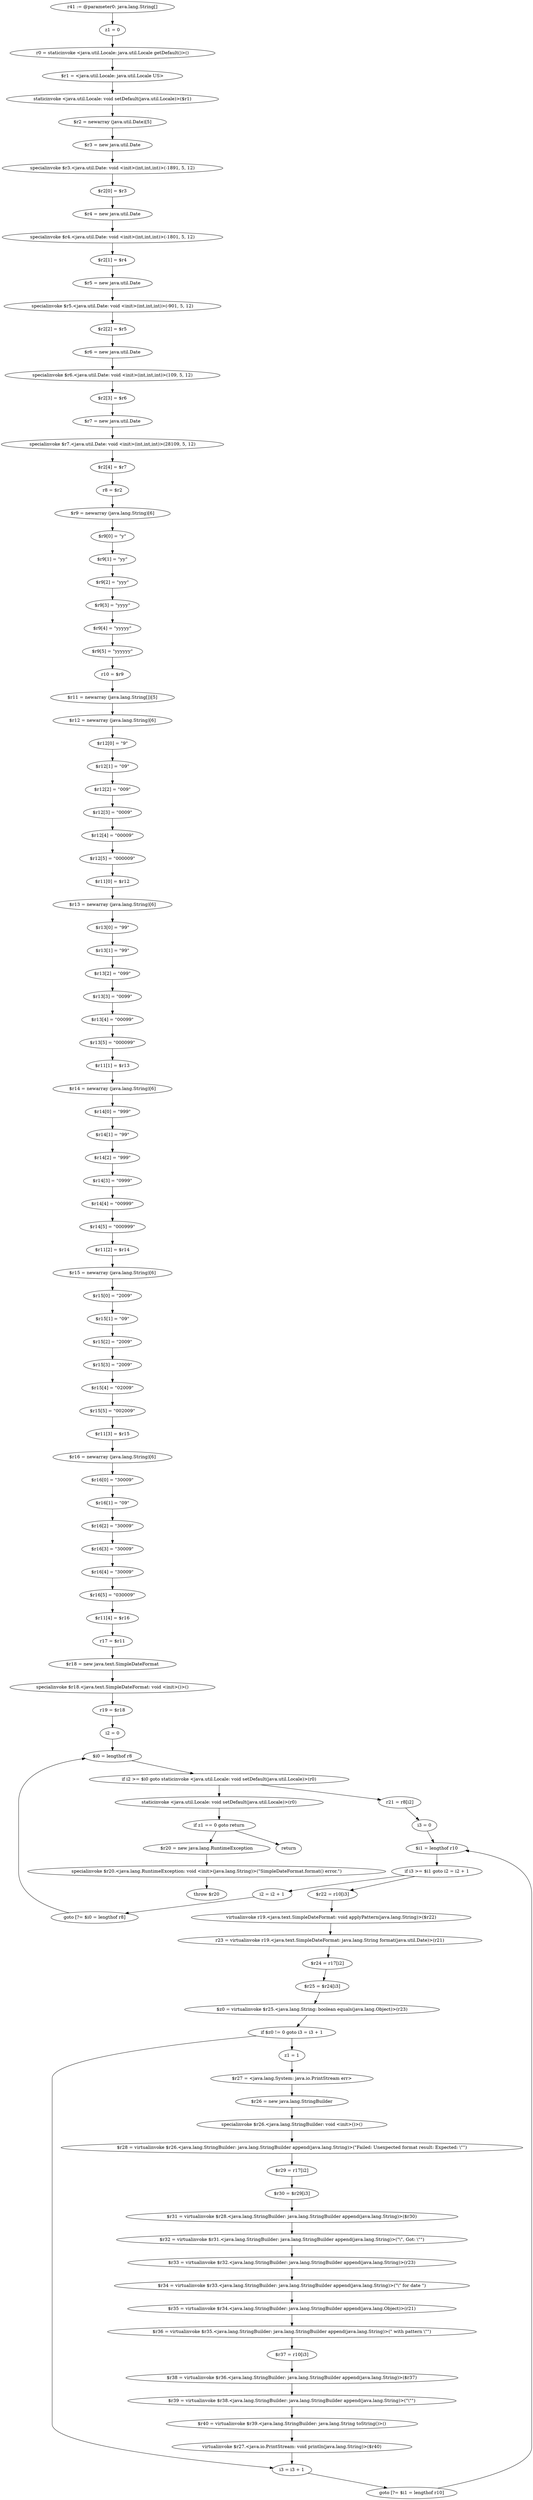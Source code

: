 digraph "unitGraph" {
    "r41 := @parameter0: java.lang.String[]"
    "z1 = 0"
    "r0 = staticinvoke <java.util.Locale: java.util.Locale getDefault()>()"
    "$r1 = <java.util.Locale: java.util.Locale US>"
    "staticinvoke <java.util.Locale: void setDefault(java.util.Locale)>($r1)"
    "$r2 = newarray (java.util.Date)[5]"
    "$r3 = new java.util.Date"
    "specialinvoke $r3.<java.util.Date: void <init>(int,int,int)>(-1891, 5, 12)"
    "$r2[0] = $r3"
    "$r4 = new java.util.Date"
    "specialinvoke $r4.<java.util.Date: void <init>(int,int,int)>(-1801, 5, 12)"
    "$r2[1] = $r4"
    "$r5 = new java.util.Date"
    "specialinvoke $r5.<java.util.Date: void <init>(int,int,int)>(-901, 5, 12)"
    "$r2[2] = $r5"
    "$r6 = new java.util.Date"
    "specialinvoke $r6.<java.util.Date: void <init>(int,int,int)>(109, 5, 12)"
    "$r2[3] = $r6"
    "$r7 = new java.util.Date"
    "specialinvoke $r7.<java.util.Date: void <init>(int,int,int)>(28109, 5, 12)"
    "$r2[4] = $r7"
    "r8 = $r2"
    "$r9 = newarray (java.lang.String)[6]"
    "$r9[0] = \"y\""
    "$r9[1] = \"yy\""
    "$r9[2] = \"yyy\""
    "$r9[3] = \"yyyy\""
    "$r9[4] = \"yyyyy\""
    "$r9[5] = \"yyyyyy\""
    "r10 = $r9"
    "$r11 = newarray (java.lang.String[])[5]"
    "$r12 = newarray (java.lang.String)[6]"
    "$r12[0] = \"9\""
    "$r12[1] = \"09\""
    "$r12[2] = \"009\""
    "$r12[3] = \"0009\""
    "$r12[4] = \"00009\""
    "$r12[5] = \"000009\""
    "$r11[0] = $r12"
    "$r13 = newarray (java.lang.String)[6]"
    "$r13[0] = \"99\""
    "$r13[1] = \"99\""
    "$r13[2] = \"099\""
    "$r13[3] = \"0099\""
    "$r13[4] = \"00099\""
    "$r13[5] = \"000099\""
    "$r11[1] = $r13"
    "$r14 = newarray (java.lang.String)[6]"
    "$r14[0] = \"999\""
    "$r14[1] = \"99\""
    "$r14[2] = \"999\""
    "$r14[3] = \"0999\""
    "$r14[4] = \"00999\""
    "$r14[5] = \"000999\""
    "$r11[2] = $r14"
    "$r15 = newarray (java.lang.String)[6]"
    "$r15[0] = \"2009\""
    "$r15[1] = \"09\""
    "$r15[2] = \"2009\""
    "$r15[3] = \"2009\""
    "$r15[4] = \"02009\""
    "$r15[5] = \"002009\""
    "$r11[3] = $r15"
    "$r16 = newarray (java.lang.String)[6]"
    "$r16[0] = \"30009\""
    "$r16[1] = \"09\""
    "$r16[2] = \"30009\""
    "$r16[3] = \"30009\""
    "$r16[4] = \"30009\""
    "$r16[5] = \"030009\""
    "$r11[4] = $r16"
    "r17 = $r11"
    "$r18 = new java.text.SimpleDateFormat"
    "specialinvoke $r18.<java.text.SimpleDateFormat: void <init>()>()"
    "r19 = $r18"
    "i2 = 0"
    "$i0 = lengthof r8"
    "if i2 >= $i0 goto staticinvoke <java.util.Locale: void setDefault(java.util.Locale)>(r0)"
    "r21 = r8[i2]"
    "i3 = 0"
    "$i1 = lengthof r10"
    "if i3 >= $i1 goto i2 = i2 + 1"
    "$r22 = r10[i3]"
    "virtualinvoke r19.<java.text.SimpleDateFormat: void applyPattern(java.lang.String)>($r22)"
    "r23 = virtualinvoke r19.<java.text.SimpleDateFormat: java.lang.String format(java.util.Date)>(r21)"
    "$r24 = r17[i2]"
    "$r25 = $r24[i3]"
    "$z0 = virtualinvoke $r25.<java.lang.String: boolean equals(java.lang.Object)>(r23)"
    "if $z0 != 0 goto i3 = i3 + 1"
    "z1 = 1"
    "$r27 = <java.lang.System: java.io.PrintStream err>"
    "$r26 = new java.lang.StringBuilder"
    "specialinvoke $r26.<java.lang.StringBuilder: void <init>()>()"
    "$r28 = virtualinvoke $r26.<java.lang.StringBuilder: java.lang.StringBuilder append(java.lang.String)>(\"Failed: Unexpected format result: Expected: \\\"\")"
    "$r29 = r17[i2]"
    "$r30 = $r29[i3]"
    "$r31 = virtualinvoke $r28.<java.lang.StringBuilder: java.lang.StringBuilder append(java.lang.String)>($r30)"
    "$r32 = virtualinvoke $r31.<java.lang.StringBuilder: java.lang.StringBuilder append(java.lang.String)>(\"\\\", Got: \\\"\")"
    "$r33 = virtualinvoke $r32.<java.lang.StringBuilder: java.lang.StringBuilder append(java.lang.String)>(r23)"
    "$r34 = virtualinvoke $r33.<java.lang.StringBuilder: java.lang.StringBuilder append(java.lang.String)>(\"\\\" for date \")"
    "$r35 = virtualinvoke $r34.<java.lang.StringBuilder: java.lang.StringBuilder append(java.lang.Object)>(r21)"
    "$r36 = virtualinvoke $r35.<java.lang.StringBuilder: java.lang.StringBuilder append(java.lang.String)>(\" with pattern \\\"\")"
    "$r37 = r10[i3]"
    "$r38 = virtualinvoke $r36.<java.lang.StringBuilder: java.lang.StringBuilder append(java.lang.String)>($r37)"
    "$r39 = virtualinvoke $r38.<java.lang.StringBuilder: java.lang.StringBuilder append(java.lang.String)>(\"\\\"\")"
    "$r40 = virtualinvoke $r39.<java.lang.StringBuilder: java.lang.String toString()>()"
    "virtualinvoke $r27.<java.io.PrintStream: void println(java.lang.String)>($r40)"
    "i3 = i3 + 1"
    "goto [?= $i1 = lengthof r10]"
    "i2 = i2 + 1"
    "goto [?= $i0 = lengthof r8]"
    "staticinvoke <java.util.Locale: void setDefault(java.util.Locale)>(r0)"
    "if z1 == 0 goto return"
    "$r20 = new java.lang.RuntimeException"
    "specialinvoke $r20.<java.lang.RuntimeException: void <init>(java.lang.String)>(\"SimpleDateFormat.format() error.\")"
    "throw $r20"
    "return"
    "r41 := @parameter0: java.lang.String[]"->"z1 = 0";
    "z1 = 0"->"r0 = staticinvoke <java.util.Locale: java.util.Locale getDefault()>()";
    "r0 = staticinvoke <java.util.Locale: java.util.Locale getDefault()>()"->"$r1 = <java.util.Locale: java.util.Locale US>";
    "$r1 = <java.util.Locale: java.util.Locale US>"->"staticinvoke <java.util.Locale: void setDefault(java.util.Locale)>($r1)";
    "staticinvoke <java.util.Locale: void setDefault(java.util.Locale)>($r1)"->"$r2 = newarray (java.util.Date)[5]";
    "$r2 = newarray (java.util.Date)[5]"->"$r3 = new java.util.Date";
    "$r3 = new java.util.Date"->"specialinvoke $r3.<java.util.Date: void <init>(int,int,int)>(-1891, 5, 12)";
    "specialinvoke $r3.<java.util.Date: void <init>(int,int,int)>(-1891, 5, 12)"->"$r2[0] = $r3";
    "$r2[0] = $r3"->"$r4 = new java.util.Date";
    "$r4 = new java.util.Date"->"specialinvoke $r4.<java.util.Date: void <init>(int,int,int)>(-1801, 5, 12)";
    "specialinvoke $r4.<java.util.Date: void <init>(int,int,int)>(-1801, 5, 12)"->"$r2[1] = $r4";
    "$r2[1] = $r4"->"$r5 = new java.util.Date";
    "$r5 = new java.util.Date"->"specialinvoke $r5.<java.util.Date: void <init>(int,int,int)>(-901, 5, 12)";
    "specialinvoke $r5.<java.util.Date: void <init>(int,int,int)>(-901, 5, 12)"->"$r2[2] = $r5";
    "$r2[2] = $r5"->"$r6 = new java.util.Date";
    "$r6 = new java.util.Date"->"specialinvoke $r6.<java.util.Date: void <init>(int,int,int)>(109, 5, 12)";
    "specialinvoke $r6.<java.util.Date: void <init>(int,int,int)>(109, 5, 12)"->"$r2[3] = $r6";
    "$r2[3] = $r6"->"$r7 = new java.util.Date";
    "$r7 = new java.util.Date"->"specialinvoke $r7.<java.util.Date: void <init>(int,int,int)>(28109, 5, 12)";
    "specialinvoke $r7.<java.util.Date: void <init>(int,int,int)>(28109, 5, 12)"->"$r2[4] = $r7";
    "$r2[4] = $r7"->"r8 = $r2";
    "r8 = $r2"->"$r9 = newarray (java.lang.String)[6]";
    "$r9 = newarray (java.lang.String)[6]"->"$r9[0] = \"y\"";
    "$r9[0] = \"y\""->"$r9[1] = \"yy\"";
    "$r9[1] = \"yy\""->"$r9[2] = \"yyy\"";
    "$r9[2] = \"yyy\""->"$r9[3] = \"yyyy\"";
    "$r9[3] = \"yyyy\""->"$r9[4] = \"yyyyy\"";
    "$r9[4] = \"yyyyy\""->"$r9[5] = \"yyyyyy\"";
    "$r9[5] = \"yyyyyy\""->"r10 = $r9";
    "r10 = $r9"->"$r11 = newarray (java.lang.String[])[5]";
    "$r11 = newarray (java.lang.String[])[5]"->"$r12 = newarray (java.lang.String)[6]";
    "$r12 = newarray (java.lang.String)[6]"->"$r12[0] = \"9\"";
    "$r12[0] = \"9\""->"$r12[1] = \"09\"";
    "$r12[1] = \"09\""->"$r12[2] = \"009\"";
    "$r12[2] = \"009\""->"$r12[3] = \"0009\"";
    "$r12[3] = \"0009\""->"$r12[4] = \"00009\"";
    "$r12[4] = \"00009\""->"$r12[5] = \"000009\"";
    "$r12[5] = \"000009\""->"$r11[0] = $r12";
    "$r11[0] = $r12"->"$r13 = newarray (java.lang.String)[6]";
    "$r13 = newarray (java.lang.String)[6]"->"$r13[0] = \"99\"";
    "$r13[0] = \"99\""->"$r13[1] = \"99\"";
    "$r13[1] = \"99\""->"$r13[2] = \"099\"";
    "$r13[2] = \"099\""->"$r13[3] = \"0099\"";
    "$r13[3] = \"0099\""->"$r13[4] = \"00099\"";
    "$r13[4] = \"00099\""->"$r13[5] = \"000099\"";
    "$r13[5] = \"000099\""->"$r11[1] = $r13";
    "$r11[1] = $r13"->"$r14 = newarray (java.lang.String)[6]";
    "$r14 = newarray (java.lang.String)[6]"->"$r14[0] = \"999\"";
    "$r14[0] = \"999\""->"$r14[1] = \"99\"";
    "$r14[1] = \"99\""->"$r14[2] = \"999\"";
    "$r14[2] = \"999\""->"$r14[3] = \"0999\"";
    "$r14[3] = \"0999\""->"$r14[4] = \"00999\"";
    "$r14[4] = \"00999\""->"$r14[5] = \"000999\"";
    "$r14[5] = \"000999\""->"$r11[2] = $r14";
    "$r11[2] = $r14"->"$r15 = newarray (java.lang.String)[6]";
    "$r15 = newarray (java.lang.String)[6]"->"$r15[0] = \"2009\"";
    "$r15[0] = \"2009\""->"$r15[1] = \"09\"";
    "$r15[1] = \"09\""->"$r15[2] = \"2009\"";
    "$r15[2] = \"2009\""->"$r15[3] = \"2009\"";
    "$r15[3] = \"2009\""->"$r15[4] = \"02009\"";
    "$r15[4] = \"02009\""->"$r15[5] = \"002009\"";
    "$r15[5] = \"002009\""->"$r11[3] = $r15";
    "$r11[3] = $r15"->"$r16 = newarray (java.lang.String)[6]";
    "$r16 = newarray (java.lang.String)[6]"->"$r16[0] = \"30009\"";
    "$r16[0] = \"30009\""->"$r16[1] = \"09\"";
    "$r16[1] = \"09\""->"$r16[2] = \"30009\"";
    "$r16[2] = \"30009\""->"$r16[3] = \"30009\"";
    "$r16[3] = \"30009\""->"$r16[4] = \"30009\"";
    "$r16[4] = \"30009\""->"$r16[5] = \"030009\"";
    "$r16[5] = \"030009\""->"$r11[4] = $r16";
    "$r11[4] = $r16"->"r17 = $r11";
    "r17 = $r11"->"$r18 = new java.text.SimpleDateFormat";
    "$r18 = new java.text.SimpleDateFormat"->"specialinvoke $r18.<java.text.SimpleDateFormat: void <init>()>()";
    "specialinvoke $r18.<java.text.SimpleDateFormat: void <init>()>()"->"r19 = $r18";
    "r19 = $r18"->"i2 = 0";
    "i2 = 0"->"$i0 = lengthof r8";
    "$i0 = lengthof r8"->"if i2 >= $i0 goto staticinvoke <java.util.Locale: void setDefault(java.util.Locale)>(r0)";
    "if i2 >= $i0 goto staticinvoke <java.util.Locale: void setDefault(java.util.Locale)>(r0)"->"r21 = r8[i2]";
    "if i2 >= $i0 goto staticinvoke <java.util.Locale: void setDefault(java.util.Locale)>(r0)"->"staticinvoke <java.util.Locale: void setDefault(java.util.Locale)>(r0)";
    "r21 = r8[i2]"->"i3 = 0";
    "i3 = 0"->"$i1 = lengthof r10";
    "$i1 = lengthof r10"->"if i3 >= $i1 goto i2 = i2 + 1";
    "if i3 >= $i1 goto i2 = i2 + 1"->"$r22 = r10[i3]";
    "if i3 >= $i1 goto i2 = i2 + 1"->"i2 = i2 + 1";
    "$r22 = r10[i3]"->"virtualinvoke r19.<java.text.SimpleDateFormat: void applyPattern(java.lang.String)>($r22)";
    "virtualinvoke r19.<java.text.SimpleDateFormat: void applyPattern(java.lang.String)>($r22)"->"r23 = virtualinvoke r19.<java.text.SimpleDateFormat: java.lang.String format(java.util.Date)>(r21)";
    "r23 = virtualinvoke r19.<java.text.SimpleDateFormat: java.lang.String format(java.util.Date)>(r21)"->"$r24 = r17[i2]";
    "$r24 = r17[i2]"->"$r25 = $r24[i3]";
    "$r25 = $r24[i3]"->"$z0 = virtualinvoke $r25.<java.lang.String: boolean equals(java.lang.Object)>(r23)";
    "$z0 = virtualinvoke $r25.<java.lang.String: boolean equals(java.lang.Object)>(r23)"->"if $z0 != 0 goto i3 = i3 + 1";
    "if $z0 != 0 goto i3 = i3 + 1"->"z1 = 1";
    "if $z0 != 0 goto i3 = i3 + 1"->"i3 = i3 + 1";
    "z1 = 1"->"$r27 = <java.lang.System: java.io.PrintStream err>";
    "$r27 = <java.lang.System: java.io.PrintStream err>"->"$r26 = new java.lang.StringBuilder";
    "$r26 = new java.lang.StringBuilder"->"specialinvoke $r26.<java.lang.StringBuilder: void <init>()>()";
    "specialinvoke $r26.<java.lang.StringBuilder: void <init>()>()"->"$r28 = virtualinvoke $r26.<java.lang.StringBuilder: java.lang.StringBuilder append(java.lang.String)>(\"Failed: Unexpected format result: Expected: \\\"\")";
    "$r28 = virtualinvoke $r26.<java.lang.StringBuilder: java.lang.StringBuilder append(java.lang.String)>(\"Failed: Unexpected format result: Expected: \\\"\")"->"$r29 = r17[i2]";
    "$r29 = r17[i2]"->"$r30 = $r29[i3]";
    "$r30 = $r29[i3]"->"$r31 = virtualinvoke $r28.<java.lang.StringBuilder: java.lang.StringBuilder append(java.lang.String)>($r30)";
    "$r31 = virtualinvoke $r28.<java.lang.StringBuilder: java.lang.StringBuilder append(java.lang.String)>($r30)"->"$r32 = virtualinvoke $r31.<java.lang.StringBuilder: java.lang.StringBuilder append(java.lang.String)>(\"\\\", Got: \\\"\")";
    "$r32 = virtualinvoke $r31.<java.lang.StringBuilder: java.lang.StringBuilder append(java.lang.String)>(\"\\\", Got: \\\"\")"->"$r33 = virtualinvoke $r32.<java.lang.StringBuilder: java.lang.StringBuilder append(java.lang.String)>(r23)";
    "$r33 = virtualinvoke $r32.<java.lang.StringBuilder: java.lang.StringBuilder append(java.lang.String)>(r23)"->"$r34 = virtualinvoke $r33.<java.lang.StringBuilder: java.lang.StringBuilder append(java.lang.String)>(\"\\\" for date \")";
    "$r34 = virtualinvoke $r33.<java.lang.StringBuilder: java.lang.StringBuilder append(java.lang.String)>(\"\\\" for date \")"->"$r35 = virtualinvoke $r34.<java.lang.StringBuilder: java.lang.StringBuilder append(java.lang.Object)>(r21)";
    "$r35 = virtualinvoke $r34.<java.lang.StringBuilder: java.lang.StringBuilder append(java.lang.Object)>(r21)"->"$r36 = virtualinvoke $r35.<java.lang.StringBuilder: java.lang.StringBuilder append(java.lang.String)>(\" with pattern \\\"\")";
    "$r36 = virtualinvoke $r35.<java.lang.StringBuilder: java.lang.StringBuilder append(java.lang.String)>(\" with pattern \\\"\")"->"$r37 = r10[i3]";
    "$r37 = r10[i3]"->"$r38 = virtualinvoke $r36.<java.lang.StringBuilder: java.lang.StringBuilder append(java.lang.String)>($r37)";
    "$r38 = virtualinvoke $r36.<java.lang.StringBuilder: java.lang.StringBuilder append(java.lang.String)>($r37)"->"$r39 = virtualinvoke $r38.<java.lang.StringBuilder: java.lang.StringBuilder append(java.lang.String)>(\"\\\"\")";
    "$r39 = virtualinvoke $r38.<java.lang.StringBuilder: java.lang.StringBuilder append(java.lang.String)>(\"\\\"\")"->"$r40 = virtualinvoke $r39.<java.lang.StringBuilder: java.lang.String toString()>()";
    "$r40 = virtualinvoke $r39.<java.lang.StringBuilder: java.lang.String toString()>()"->"virtualinvoke $r27.<java.io.PrintStream: void println(java.lang.String)>($r40)";
    "virtualinvoke $r27.<java.io.PrintStream: void println(java.lang.String)>($r40)"->"i3 = i3 + 1";
    "i3 = i3 + 1"->"goto [?= $i1 = lengthof r10]";
    "goto [?= $i1 = lengthof r10]"->"$i1 = lengthof r10";
    "i2 = i2 + 1"->"goto [?= $i0 = lengthof r8]";
    "goto [?= $i0 = lengthof r8]"->"$i0 = lengthof r8";
    "staticinvoke <java.util.Locale: void setDefault(java.util.Locale)>(r0)"->"if z1 == 0 goto return";
    "if z1 == 0 goto return"->"$r20 = new java.lang.RuntimeException";
    "if z1 == 0 goto return"->"return";
    "$r20 = new java.lang.RuntimeException"->"specialinvoke $r20.<java.lang.RuntimeException: void <init>(java.lang.String)>(\"SimpleDateFormat.format() error.\")";
    "specialinvoke $r20.<java.lang.RuntimeException: void <init>(java.lang.String)>(\"SimpleDateFormat.format() error.\")"->"throw $r20";
}
